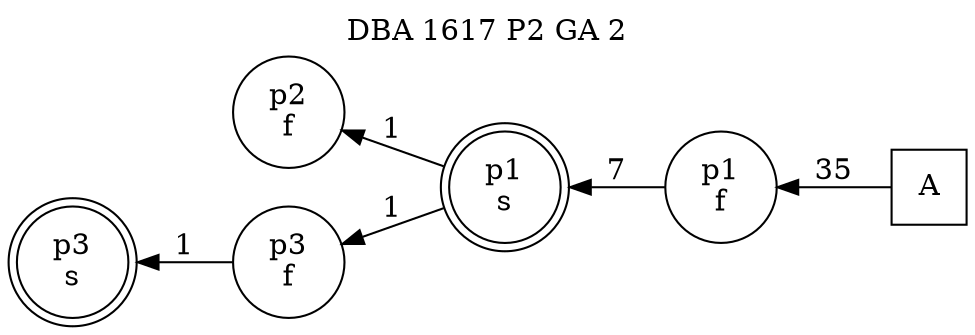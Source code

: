 digraph DBA_1617_P2_GA_2_GOOD {
labelloc="tl"
label= " DBA 1617 P2 GA 2 "
rankdir="RL";
graph [ size=" 10 , 10 !"]

"A" [shape="square" label="A"]
"p1_f" [shape="circle" label="p1
f"]
"p1_s" [shape="doublecircle" label="p1
s"]
"p2_f" [shape="circle" label="p2
f"]
"p3_f" [shape="circle" label="p3
f"]
"p3_s" [shape="doublecircle" label="p3
s"]
"A" -> "p1_f" [ label=35]
"p1_f" -> "p1_s" [ label=7]
"p1_s" -> "p2_f" [ label=1]
"p1_s" -> "p3_f" [ label=1]
"p3_f" -> "p3_s" [ label=1]
}
